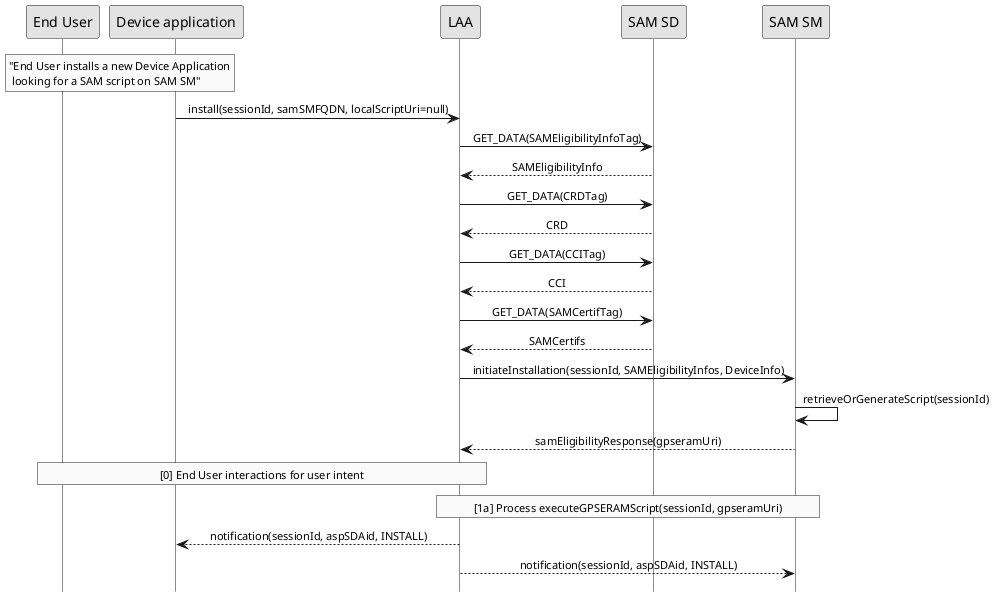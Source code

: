 @startuml
 
hide footbox
skinparam sequenceMessageAlign center
skinparam sequenceArrowFontSize 11
skinparam noteFontSize 11
skinparam monochrome true
skinparam lifelinestrategy solid
 
rnote over "End User", "Device application"
     "End User installs a new Device Application
      looking for a SAM script on SAM SM"
end rnote

"Device application" -> LAA : install(sessionId, samSMFQDN, localScriptUri=null)
LAA -> "SAM SD" : GET_DATA(SAMEligibilityInfoTag)
"SAM SD" --> LAA : SAMEligibilityInfo  
LAA -> "SAM SD" : GET_DATA(CRDTag)
"SAM SD" --> LAA : CRD
LAA -> "SAM SD" : GET_DATA(CCITag)
"SAM SD" --> LAA : CCI
LAA -> "SAM SD" : GET_DATA(SAMCertifTag)
"SAM SD" --> LAA : SAMCertifs
"LAA" -> "SAM SM" : initiateInstallation(sessionId, SAMEligibilityInfos, DeviceInfo) 
"SAM SM" -> "SAM SM" : retrieveOrGenerateScript(sessionId)
"SAM SM" --> LAA : samEligibilityResponse(gpseramUri)
 
rnote over "LAA", "End User"
     [0] End User interactions for user intent
end rnote
 
rnote over "LAA", "SAM SM"
     [1a] Process executeGPSERAMScript(sessionId, gpseramUri)
end rnote
 
LAA --> "Device application" : notification(sessionId, aspSDAid, INSTALL)
 
LAA --> "SAM SM" : notification(sessionId, aspSDAid, INSTALL)
@enduml